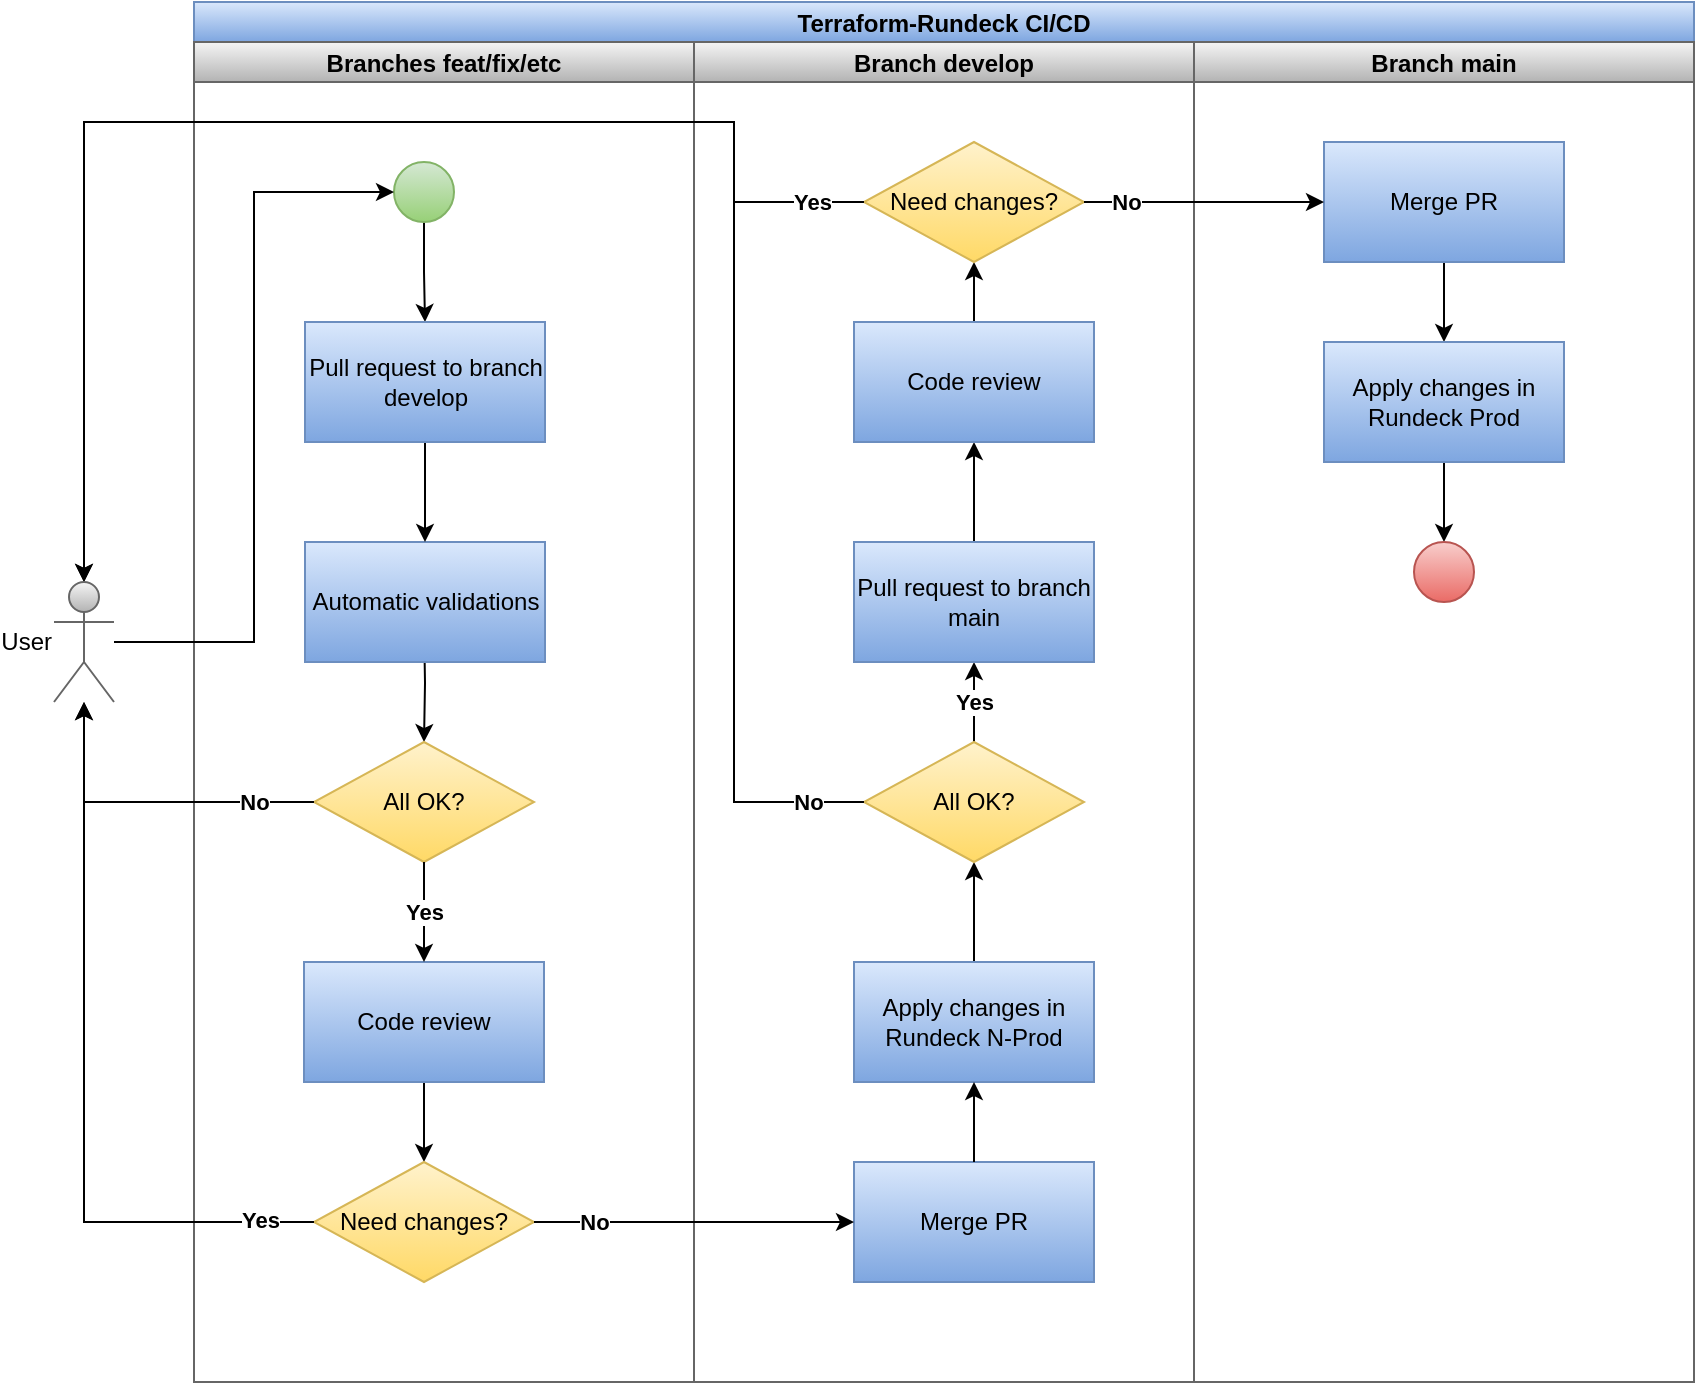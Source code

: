 <mxfile version="16.4.0" type="device"><diagram id="lf0cN0CetZ5IJV6_7sO8" name="Page-1"><mxGraphModel dx="1102" dy="1025" grid="1" gridSize="10" guides="1" tooltips="1" connect="1" arrows="1" fold="1" page="1" pageScale="1" pageWidth="827" pageHeight="1169" background="#ffffff" math="0" shadow="0"><root><mxCell id="0"/><mxCell id="1" parent="0"/><mxCell id="zLLFrd_xtJcLHiOzEPLV-23" value="Terraform-Rundeck CI/CD" style="swimlane;childLayout=stackLayout;resizeParent=1;resizeParentMax=0;startSize=20;fillColor=#dae8fc;gradientColor=#7ea6e0;strokeColor=#6c8ebf;" parent="1" vertex="1"><mxGeometry x="170" y="30" width="750" height="690" as="geometry"/></mxCell><mxCell id="zLLFrd_xtJcLHiOzEPLV-62" style="edgeStyle=orthogonalEdgeStyle;rounded=0;orthogonalLoop=1;jettySize=auto;html=1;entryX=0;entryY=0.5;entryDx=0;entryDy=0;" parent="zLLFrd_xtJcLHiOzEPLV-23" source="zLLFrd_xtJcLHiOzEPLV-58" target="zLLFrd_xtJcLHiOzEPLV-45" edge="1"><mxGeometry relative="1" as="geometry"/></mxCell><mxCell id="zLLFrd_xtJcLHiOzEPLV-63" value="No" style="edgeLabel;html=1;align=center;verticalAlign=middle;resizable=0;points=[];fontStyle=1" parent="zLLFrd_xtJcLHiOzEPLV-62" vertex="1" connectable="0"><mxGeometry x="-0.792" y="2" relative="1" as="geometry"><mxPoint x="14" y="2" as="offset"/></mxGeometry></mxCell><mxCell id="zLLFrd_xtJcLHiOzEPLV-24" value="Branches feat/fix/etc" style="swimlane;startSize=20;fillColor=#f5f5f5;gradientColor=#b3b3b3;strokeColor=#666666;swimlaneFillColor=default;" parent="zLLFrd_xtJcLHiOzEPLV-23" vertex="1"><mxGeometry y="20" width="250" height="670" as="geometry"><mxRectangle y="20" width="30" height="670" as="alternateBounds"/></mxGeometry></mxCell><mxCell id="zLLFrd_xtJcLHiOzEPLV-55" style="edgeStyle=orthogonalEdgeStyle;rounded=0;orthogonalLoop=1;jettySize=auto;html=1;" parent="zLLFrd_xtJcLHiOzEPLV-24" source="zLLFrd_xtJcLHiOzEPLV-31" target="zLLFrd_xtJcLHiOzEPLV-54" edge="1"><mxGeometry relative="1" as="geometry"/></mxCell><mxCell id="zLLFrd_xtJcLHiOzEPLV-31" value="" style="ellipse;whiteSpace=wrap;html=1;aspect=fixed;fillColor=#d5e8d4;gradientColor=#97d077;strokeColor=#82b366;" parent="zLLFrd_xtJcLHiOzEPLV-24" vertex="1"><mxGeometry x="100" y="60" width="30" height="30" as="geometry"/></mxCell><mxCell id="zLLFrd_xtJcLHiOzEPLV-49" style="edgeStyle=orthogonalEdgeStyle;rounded=0;orthogonalLoop=1;jettySize=auto;html=1;" parent="zLLFrd_xtJcLHiOzEPLV-24" target="zLLFrd_xtJcLHiOzEPLV-44" edge="1"><mxGeometry relative="1" as="geometry"><mxPoint x="115" y="290" as="sourcePoint"/></mxGeometry></mxCell><mxCell id="zLLFrd_xtJcLHiOzEPLV-44" value="All OK?" style="rhombus;whiteSpace=wrap;html=1;fillColor=#fff2cc;gradientColor=#ffd966;strokeColor=#d6b656;" parent="zLLFrd_xtJcLHiOzEPLV-24" vertex="1"><mxGeometry x="60" y="350" width="110" height="60" as="geometry"/></mxCell><mxCell id="zLLFrd_xtJcLHiOzEPLV-59" style="edgeStyle=orthogonalEdgeStyle;rounded=0;orthogonalLoop=1;jettySize=auto;html=1;" parent="zLLFrd_xtJcLHiOzEPLV-24" source="zLLFrd_xtJcLHiOzEPLV-50" target="zLLFrd_xtJcLHiOzEPLV-58" edge="1"><mxGeometry relative="1" as="geometry"/></mxCell><mxCell id="zLLFrd_xtJcLHiOzEPLV-50" value="Code review" style="whiteSpace=wrap;html=1;fillColor=#dae8fc;gradientColor=#7ea6e0;strokeColor=#6c8ebf;" parent="zLLFrd_xtJcLHiOzEPLV-24" vertex="1"><mxGeometry x="55" y="460" width="120" height="60" as="geometry"/></mxCell><mxCell id="zLLFrd_xtJcLHiOzEPLV-51" value="Yes" style="edgeStyle=orthogonalEdgeStyle;rounded=0;orthogonalLoop=1;jettySize=auto;html=1;fontStyle=1" parent="zLLFrd_xtJcLHiOzEPLV-24" source="zLLFrd_xtJcLHiOzEPLV-44" target="zLLFrd_xtJcLHiOzEPLV-50" edge="1"><mxGeometry relative="1" as="geometry"/></mxCell><mxCell id="zLLFrd_xtJcLHiOzEPLV-53" value="Automatic validations" style="whiteSpace=wrap;html=1;fillColor=#dae8fc;gradientColor=#7ea6e0;strokeColor=#6c8ebf;" parent="zLLFrd_xtJcLHiOzEPLV-24" vertex="1"><mxGeometry x="55.5" y="250" width="120" height="60" as="geometry"/></mxCell><mxCell id="zLLFrd_xtJcLHiOzEPLV-56" style="edgeStyle=orthogonalEdgeStyle;rounded=0;orthogonalLoop=1;jettySize=auto;html=1;" parent="zLLFrd_xtJcLHiOzEPLV-24" source="zLLFrd_xtJcLHiOzEPLV-54" target="zLLFrd_xtJcLHiOzEPLV-53" edge="1"><mxGeometry relative="1" as="geometry"/></mxCell><mxCell id="zLLFrd_xtJcLHiOzEPLV-54" value="Pull request to branch develop" style="whiteSpace=wrap;html=1;fillColor=#dae8fc;gradientColor=#7ea6e0;strokeColor=#6c8ebf;" parent="zLLFrd_xtJcLHiOzEPLV-24" vertex="1"><mxGeometry x="55.5" y="140" width="120" height="60" as="geometry"/></mxCell><mxCell id="zLLFrd_xtJcLHiOzEPLV-58" value="Need changes?" style="rhombus;whiteSpace=wrap;html=1;fillColor=#fff2cc;gradientColor=#ffd966;strokeColor=#d6b656;" parent="zLLFrd_xtJcLHiOzEPLV-24" vertex="1"><mxGeometry x="60" y="560" width="110" height="60" as="geometry"/></mxCell><mxCell id="zLLFrd_xtJcLHiOzEPLV-25" value="Branch develop" style="swimlane;startSize=20;fillColor=#f5f5f5;gradientColor=#b3b3b3;strokeColor=#666666;swimlaneFillColor=default;" parent="zLLFrd_xtJcLHiOzEPLV-23" vertex="1"><mxGeometry x="250" y="20" width="250" height="670" as="geometry"/></mxCell><mxCell id="zLLFrd_xtJcLHiOzEPLV-45" value="Merge PR" style="whiteSpace=wrap;html=1;fillColor=#dae8fc;gradientColor=#7ea6e0;strokeColor=#6c8ebf;" parent="zLLFrd_xtJcLHiOzEPLV-25" vertex="1"><mxGeometry x="80" y="560" width="120" height="60" as="geometry"/></mxCell><mxCell id="zLLFrd_xtJcLHiOzEPLV-68" style="edgeStyle=orthogonalEdgeStyle;rounded=0;orthogonalLoop=1;jettySize=auto;html=1;" parent="zLLFrd_xtJcLHiOzEPLV-25" source="zLLFrd_xtJcLHiOzEPLV-47" target="zLLFrd_xtJcLHiOzEPLV-67" edge="1"><mxGeometry relative="1" as="geometry"/></mxCell><mxCell id="zLLFrd_xtJcLHiOzEPLV-47" value="Apply changes in Rundeck N-Prod" style="whiteSpace=wrap;html=1;fillColor=#dae8fc;gradientColor=#7ea6e0;strokeColor=#6c8ebf;" parent="zLLFrd_xtJcLHiOzEPLV-25" vertex="1"><mxGeometry x="80" y="460" width="120" height="60" as="geometry"/></mxCell><mxCell id="zLLFrd_xtJcLHiOzEPLV-48" value="" style="edgeStyle=orthogonalEdgeStyle;rounded=0;orthogonalLoop=1;jettySize=auto;html=1;" parent="zLLFrd_xtJcLHiOzEPLV-25" source="zLLFrd_xtJcLHiOzEPLV-45" target="zLLFrd_xtJcLHiOzEPLV-47" edge="1"><mxGeometry relative="1" as="geometry"/></mxCell><mxCell id="zLLFrd_xtJcLHiOzEPLV-70" value="Yes" style="edgeStyle=orthogonalEdgeStyle;rounded=0;orthogonalLoop=1;jettySize=auto;html=1;entryX=0.5;entryY=1;entryDx=0;entryDy=0;fontStyle=1" parent="zLLFrd_xtJcLHiOzEPLV-25" source="zLLFrd_xtJcLHiOzEPLV-67" target="zLLFrd_xtJcLHiOzEPLV-69" edge="1"><mxGeometry relative="1" as="geometry"/></mxCell><mxCell id="zLLFrd_xtJcLHiOzEPLV-67" value="All OK?" style="rhombus;whiteSpace=wrap;html=1;fillColor=#fff2cc;gradientColor=#ffd966;strokeColor=#d6b656;" parent="zLLFrd_xtJcLHiOzEPLV-25" vertex="1"><mxGeometry x="85" y="350" width="110" height="60" as="geometry"/></mxCell><mxCell id="zLLFrd_xtJcLHiOzEPLV-77" style="edgeStyle=orthogonalEdgeStyle;rounded=0;orthogonalLoop=1;jettySize=auto;html=1;entryX=0.5;entryY=1;entryDx=0;entryDy=0;" parent="zLLFrd_xtJcLHiOzEPLV-25" source="zLLFrd_xtJcLHiOzEPLV-69" target="zLLFrd_xtJcLHiOzEPLV-74" edge="1"><mxGeometry relative="1" as="geometry"/></mxCell><mxCell id="zLLFrd_xtJcLHiOzEPLV-69" value="Pull request to branch main" style="whiteSpace=wrap;html=1;fillColor=#dae8fc;gradientColor=#7ea6e0;strokeColor=#6c8ebf;" parent="zLLFrd_xtJcLHiOzEPLV-25" vertex="1"><mxGeometry x="80" y="250" width="120" height="60" as="geometry"/></mxCell><mxCell id="zLLFrd_xtJcLHiOzEPLV-78" style="edgeStyle=orthogonalEdgeStyle;rounded=0;orthogonalLoop=1;jettySize=auto;html=1;" parent="zLLFrd_xtJcLHiOzEPLV-25" source="zLLFrd_xtJcLHiOzEPLV-74" target="zLLFrd_xtJcLHiOzEPLV-76" edge="1"><mxGeometry relative="1" as="geometry"/></mxCell><mxCell id="zLLFrd_xtJcLHiOzEPLV-74" value="Code review" style="whiteSpace=wrap;html=1;fillColor=#dae8fc;gradientColor=#7ea6e0;strokeColor=#6c8ebf;" parent="zLLFrd_xtJcLHiOzEPLV-25" vertex="1"><mxGeometry x="80" y="140" width="120" height="60" as="geometry"/></mxCell><mxCell id="zLLFrd_xtJcLHiOzEPLV-76" value="Need changes?" style="rhombus;whiteSpace=wrap;html=1;fillColor=#fff2cc;gradientColor=#ffd966;strokeColor=#d6b656;" parent="zLLFrd_xtJcLHiOzEPLV-25" vertex="1"><mxGeometry x="85" y="50" width="110" height="60" as="geometry"/></mxCell><mxCell id="zLLFrd_xtJcLHiOzEPLV-26" value="Branch main" style="swimlane;startSize=20;fillColor=#f5f5f5;gradientColor=#b3b3b3;strokeColor=#666666;swimlaneFillColor=default;" parent="zLLFrd_xtJcLHiOzEPLV-23" vertex="1"><mxGeometry x="500" y="20" width="250" height="670" as="geometry"/></mxCell><mxCell id="zLLFrd_xtJcLHiOzEPLV-85" style="edgeStyle=orthogonalEdgeStyle;rounded=0;orthogonalLoop=1;jettySize=auto;html=1;entryX=0.5;entryY=0;entryDx=0;entryDy=0;" parent="zLLFrd_xtJcLHiOzEPLV-26" source="zLLFrd_xtJcLHiOzEPLV-81" target="zLLFrd_xtJcLHiOzEPLV-84" edge="1"><mxGeometry relative="1" as="geometry"/></mxCell><mxCell id="zLLFrd_xtJcLHiOzEPLV-81" value="Merge PR" style="whiteSpace=wrap;html=1;fillColor=#dae8fc;gradientColor=#7ea6e0;strokeColor=#6c8ebf;" parent="zLLFrd_xtJcLHiOzEPLV-26" vertex="1"><mxGeometry x="65" y="50" width="120" height="60" as="geometry"/></mxCell><mxCell id="zLLFrd_xtJcLHiOzEPLV-89" style="edgeStyle=orthogonalEdgeStyle;rounded=0;orthogonalLoop=1;jettySize=auto;html=1;" parent="zLLFrd_xtJcLHiOzEPLV-26" source="zLLFrd_xtJcLHiOzEPLV-84" target="zLLFrd_xtJcLHiOzEPLV-88" edge="1"><mxGeometry relative="1" as="geometry"/></mxCell><mxCell id="zLLFrd_xtJcLHiOzEPLV-84" value="Apply changes in Rundeck Prod" style="whiteSpace=wrap;html=1;fillColor=#dae8fc;gradientColor=#7ea6e0;strokeColor=#6c8ebf;" parent="zLLFrd_xtJcLHiOzEPLV-26" vertex="1"><mxGeometry x="65" y="150" width="120" height="60" as="geometry"/></mxCell><mxCell id="zLLFrd_xtJcLHiOzEPLV-88" value="" style="ellipse;whiteSpace=wrap;html=1;aspect=fixed;fillColor=#f8cecc;gradientColor=#ea6b66;strokeColor=#b85450;" parent="zLLFrd_xtJcLHiOzEPLV-26" vertex="1"><mxGeometry x="110" y="250" width="30" height="30" as="geometry"/></mxCell><mxCell id="zLLFrd_xtJcLHiOzEPLV-82" value="No" style="edgeStyle=orthogonalEdgeStyle;rounded=0;orthogonalLoop=1;jettySize=auto;html=1;fontStyle=1" parent="zLLFrd_xtJcLHiOzEPLV-23" source="zLLFrd_xtJcLHiOzEPLV-76" target="zLLFrd_xtJcLHiOzEPLV-81" edge="1"><mxGeometry x="-0.661" relative="1" as="geometry"><Array as="points"><mxPoint x="450" y="100"/><mxPoint x="450" y="100"/></Array><mxPoint as="offset"/></mxGeometry></mxCell><mxCell id="brbwzgcQItxdVCaZeCUj-1" style="edgeStyle=orthogonalEdgeStyle;rounded=0;orthogonalLoop=1;jettySize=auto;html=1;" edge="1" parent="zLLFrd_xtJcLHiOzEPLV-23" source="zLLFrd_xtJcLHiOzEPLV-58" target="zLLFrd_xtJcLHiOzEPLV-45"><mxGeometry relative="1" as="geometry"/></mxCell><mxCell id="brbwzgcQItxdVCaZeCUj-2" value="No" style="edgeLabel;html=1;align=center;verticalAlign=middle;resizable=0;points=[];fontStyle=1" vertex="1" connectable="0" parent="brbwzgcQItxdVCaZeCUj-1"><mxGeometry x="-0.725" y="-3" relative="1" as="geometry"><mxPoint x="8" y="-3" as="offset"/></mxGeometry></mxCell><mxCell id="zLLFrd_xtJcLHiOzEPLV-57" style="edgeStyle=orthogonalEdgeStyle;rounded=0;orthogonalLoop=1;jettySize=auto;html=1;entryX=0;entryY=0.5;entryDx=0;entryDy=0;" parent="1" source="zLLFrd_xtJcLHiOzEPLV-27" target="zLLFrd_xtJcLHiOzEPLV-31" edge="1"><mxGeometry relative="1" as="geometry"/></mxCell><mxCell id="zLLFrd_xtJcLHiOzEPLV-60" style="edgeStyle=orthogonalEdgeStyle;rounded=0;orthogonalLoop=1;jettySize=auto;html=1;" parent="1" source="zLLFrd_xtJcLHiOzEPLV-58" target="zLLFrd_xtJcLHiOzEPLV-27" edge="1"><mxGeometry relative="1" as="geometry"/></mxCell><mxCell id="zLLFrd_xtJcLHiOzEPLV-61" value="Yes" style="edgeLabel;html=1;align=center;verticalAlign=middle;resizable=0;points=[];fontStyle=1" parent="zLLFrd_xtJcLHiOzEPLV-60" vertex="1" connectable="0"><mxGeometry x="-0.857" y="-1" relative="1" as="geometry"><mxPoint as="offset"/></mxGeometry></mxCell><mxCell id="zLLFrd_xtJcLHiOzEPLV-64" style="edgeStyle=orthogonalEdgeStyle;rounded=0;orthogonalLoop=1;jettySize=auto;html=1;" parent="1" source="zLLFrd_xtJcLHiOzEPLV-44" target="zLLFrd_xtJcLHiOzEPLV-27" edge="1"><mxGeometry relative="1" as="geometry"/></mxCell><mxCell id="zLLFrd_xtJcLHiOzEPLV-65" value="No" style="edgeLabel;html=1;align=center;verticalAlign=middle;resizable=0;points=[];fontStyle=1" parent="zLLFrd_xtJcLHiOzEPLV-64" vertex="1" connectable="0"><mxGeometry x="-0.639" y="1" relative="1" as="geometry"><mxPoint y="-1" as="offset"/></mxGeometry></mxCell><mxCell id="zLLFrd_xtJcLHiOzEPLV-79" style="edgeStyle=orthogonalEdgeStyle;rounded=0;orthogonalLoop=1;jettySize=auto;html=1;" parent="1" source="zLLFrd_xtJcLHiOzEPLV-76" target="zLLFrd_xtJcLHiOzEPLV-27" edge="1"><mxGeometry relative="1" as="geometry"><Array as="points"><mxPoint x="440" y="130"/><mxPoint x="440" y="90"/><mxPoint x="115" y="90"/></Array></mxGeometry></mxCell><mxCell id="zLLFrd_xtJcLHiOzEPLV-80" value="Yes" style="edgeLabel;html=1;align=center;verticalAlign=middle;resizable=0;points=[];fontStyle=1" parent="zLLFrd_xtJcLHiOzEPLV-79" vertex="1" connectable="0"><mxGeometry x="-0.653" y="-2" relative="1" as="geometry"><mxPoint x="48" y="42" as="offset"/></mxGeometry></mxCell><mxCell id="zLLFrd_xtJcLHiOzEPLV-83" value="No" style="edgeStyle=orthogonalEdgeStyle;rounded=0;orthogonalLoop=1;jettySize=auto;html=1;entryX=0.5;entryY=0;entryDx=0;entryDy=0;entryPerimeter=0;fontStyle=1" parent="1" source="zLLFrd_xtJcLHiOzEPLV-67" target="zLLFrd_xtJcLHiOzEPLV-27" edge="1"><mxGeometry x="-0.941" relative="1" as="geometry"><Array as="points"><mxPoint x="440" y="430"/><mxPoint x="440" y="90"/><mxPoint x="115" y="90"/></Array><mxPoint as="offset"/></mxGeometry></mxCell><mxCell id="zLLFrd_xtJcLHiOzEPLV-27" value="User&lt;br&gt;" style="shape=umlActor;verticalLabelPosition=middle;verticalAlign=middle;html=1;outlineConnect=0;fontStyle=0;labelPosition=left;align=right;fillColor=#f5f5f5;gradientColor=#b3b3b3;strokeColor=#666666;" parent="1" vertex="1"><mxGeometry x="100" y="320" width="30" height="60" as="geometry"/></mxCell></root></mxGraphModel></diagram></mxfile>